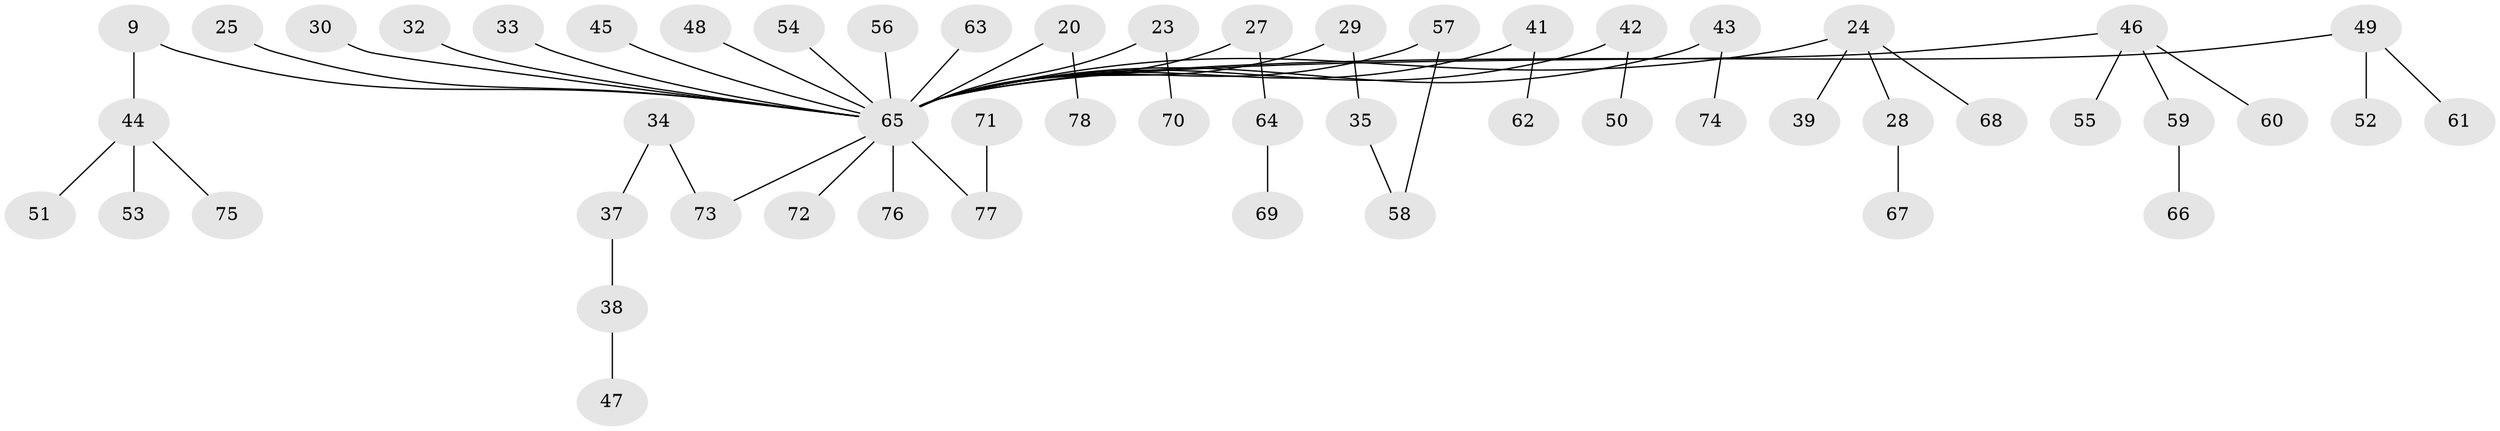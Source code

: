 // original degree distribution, {5: 0.01282051282051282, 7: 0.01282051282051282, 6: 0.02564102564102564, 4: 0.07692307692307693, 3: 0.1282051282051282, 1: 0.48717948717948717, 2: 0.2564102564102564}
// Generated by graph-tools (version 1.1) at 2025/44/03/04/25 21:44:30]
// undirected, 54 vertices, 54 edges
graph export_dot {
graph [start="1"]
  node [color=gray90,style=filled];
  9;
  20;
  23;
  24;
  25;
  27;
  28;
  29;
  30;
  32;
  33;
  34;
  35;
  37;
  38;
  39;
  41 [super="+31"];
  42;
  43;
  44;
  45;
  46;
  47;
  48;
  49;
  50;
  51;
  52;
  53;
  54;
  55;
  56;
  57 [super="+36"];
  58;
  59;
  60;
  61;
  62;
  63;
  64;
  65 [super="+13+22+15+8+18+10+11+16+19+26"];
  66;
  67;
  68;
  69;
  70;
  71;
  72;
  73 [super="+14"];
  74;
  75;
  76;
  77 [super="+40"];
  78;
  9 -- 44;
  9 -- 65;
  20 -- 78;
  20 -- 65;
  23 -- 70;
  23 -- 65;
  24 -- 28;
  24 -- 39;
  24 -- 68;
  24 -- 65;
  25 -- 65;
  27 -- 64;
  27 -- 65;
  28 -- 67;
  29 -- 35;
  29 -- 65;
  30 -- 65;
  32 -- 65;
  33 -- 65;
  34 -- 37;
  34 -- 73;
  35 -- 58;
  37 -- 38;
  38 -- 47;
  41 -- 65;
  41 -- 62;
  42 -- 50;
  42 -- 65;
  43 -- 74;
  43 -- 65;
  44 -- 51;
  44 -- 53;
  44 -- 75;
  45 -- 65;
  46 -- 55;
  46 -- 59;
  46 -- 60;
  46 -- 65;
  48 -- 65;
  49 -- 52;
  49 -- 61;
  49 -- 65;
  54 -- 65;
  56 -- 65;
  57 -- 58;
  57 -- 65;
  59 -- 66;
  63 -- 65;
  64 -- 69;
  65 -- 72;
  65 -- 73;
  65 -- 76;
  65 -- 77;
  71 -- 77;
}
